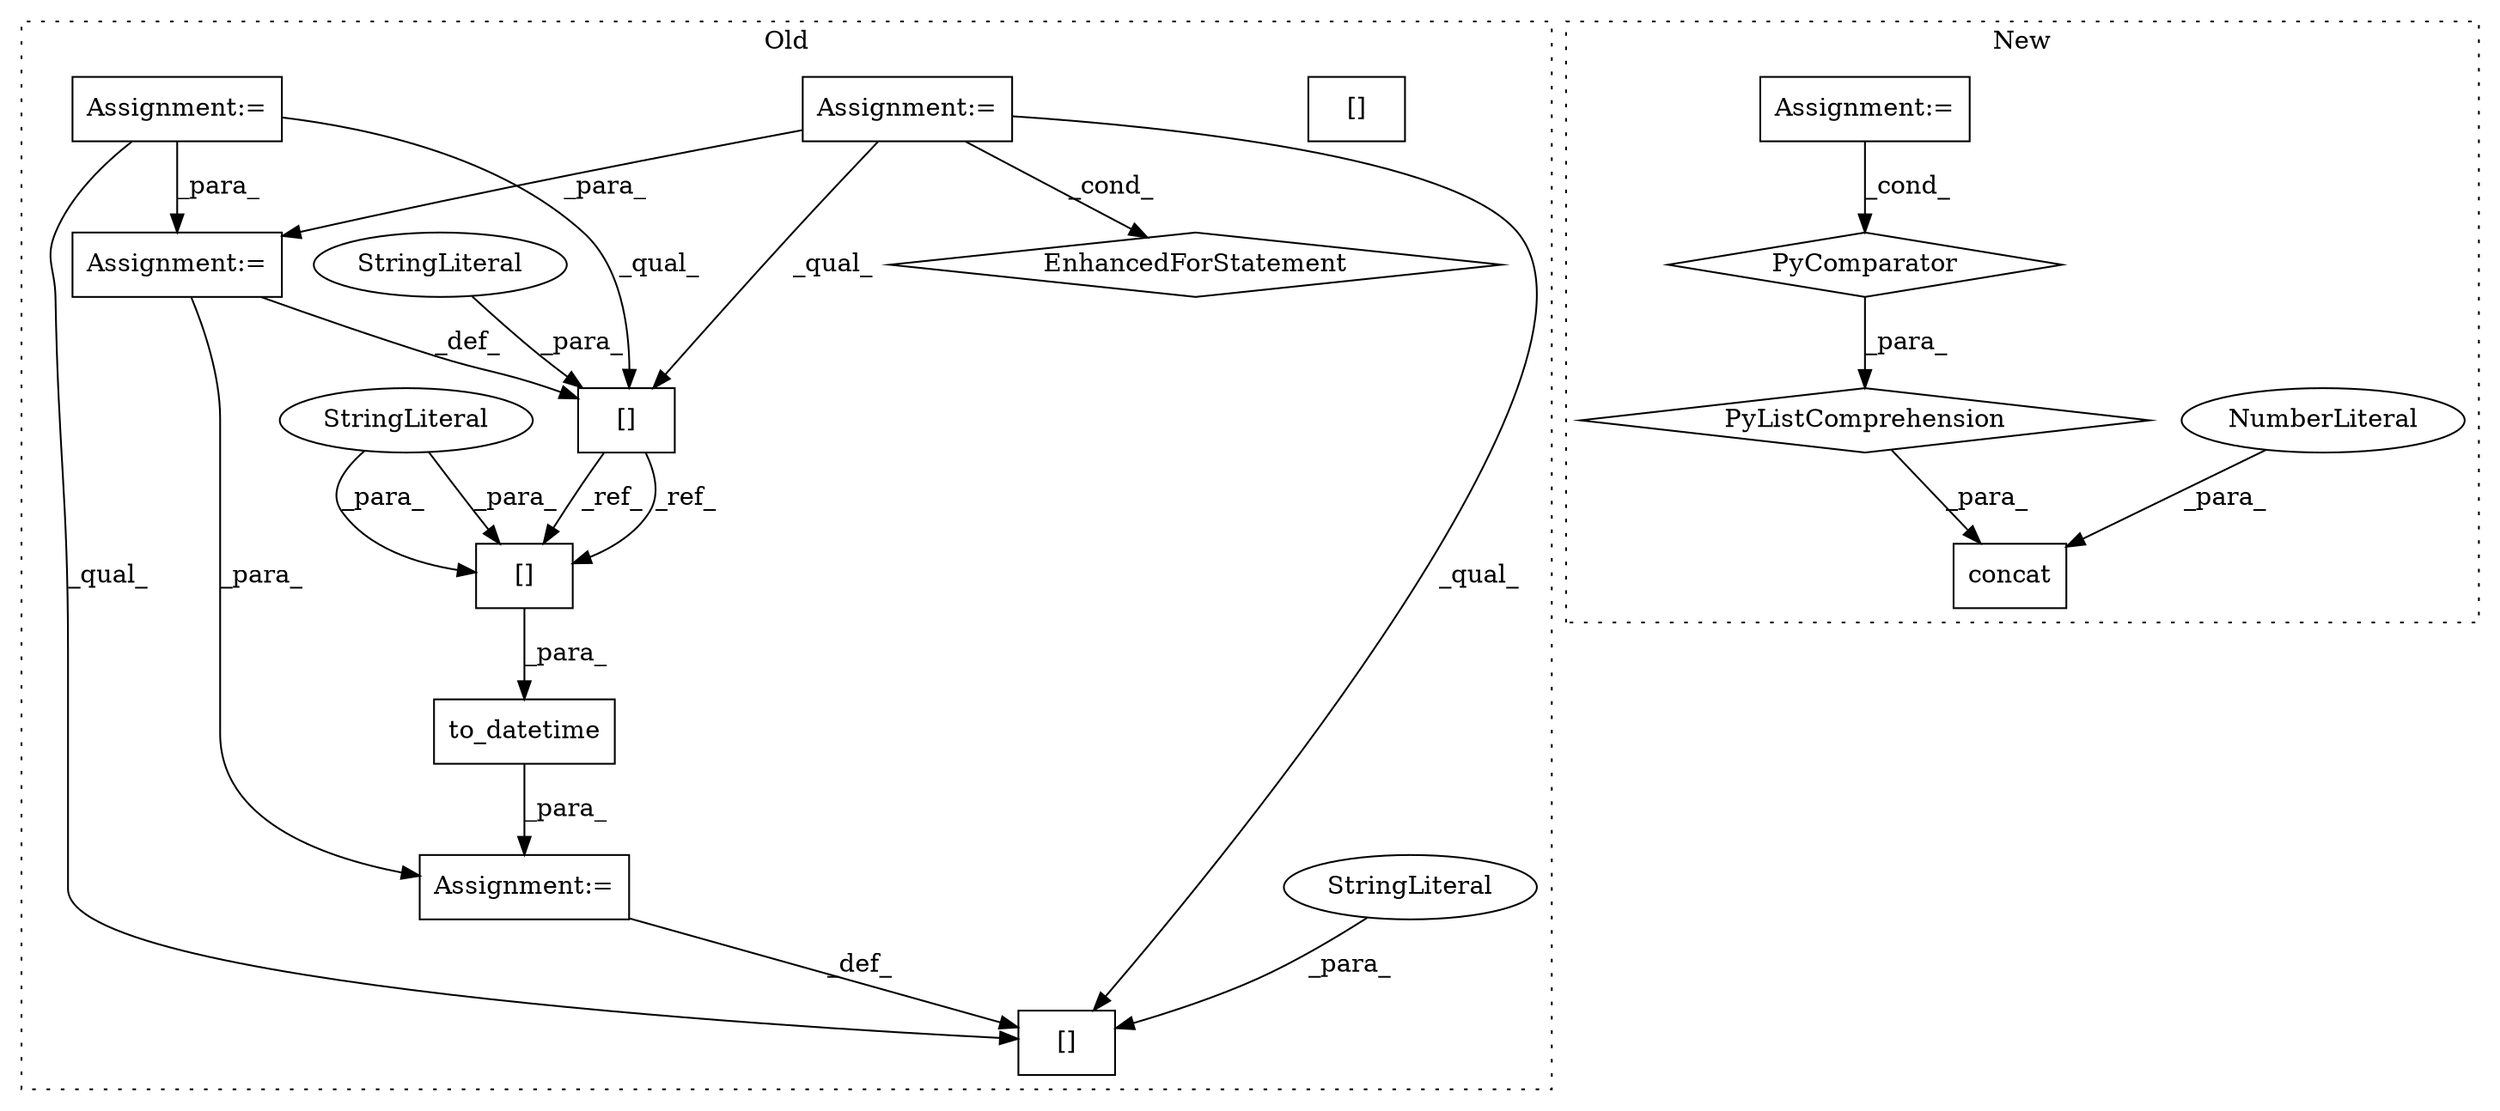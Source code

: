 digraph G {
subgraph cluster0 {
1 [label="to_datetime" a="32" s="6962,6986" l="12,1" shape="box"];
3 [label="Assignment:=" a="7" s="7048" l="1" shape="box"];
5 [label="[]" a="2" s="6867,6884" l="5,1" shape="box"];
7 [label="StringLiteral" a="45" s="6872" l="12" shape="ellipse"];
8 [label="[]" a="2" s="7036,7047" l="5,1" shape="box"];
9 [label="StringLiteral" a="45" s="7041" l="6" shape="ellipse"];
10 [label="[]" a="2" s="6974,6985" l="5,1" shape="box"];
11 [label="StringLiteral" a="45" s="6979" l="6" shape="ellipse"];
14 [label="Assignment:=" a="7" s="6519,6591" l="57,2" shape="box"];
15 [label="EnhancedForStatement" a="70" s="6519,6591" l="57,2" shape="diamond"];
16 [label="Assignment:=" a="7" s="6885" l="1" shape="box"];
17 [label="Assignment:=" a="7" s="6492" l="1" shape="box"];
18 [label="[]" a="2" s="6974,6985" l="5,1" shape="box"];
label = "Old";
style="dotted";
}
subgraph cluster1 {
2 [label="concat" a="32" s="6434,6629" l="20,1" shape="box"];
4 [label="NumberLiteral" a="34" s="6628" l="1" shape="ellipse"];
6 [label="PyListComprehension" a="109" s="6454" l="179" shape="diamond"];
12 [label="PyComparator" a="113" s="6602" l="23" shape="diamond"];
13 [label="Assignment:=" a="7" s="6602" l="23" shape="box"];
label = "New";
style="dotted";
}
1 -> 3 [label="_para_"];
3 -> 8 [label="_def_"];
4 -> 2 [label="_para_"];
5 -> 18 [label="_ref_"];
5 -> 18 [label="_ref_"];
6 -> 2 [label="_para_"];
7 -> 5 [label="_para_"];
9 -> 8 [label="_para_"];
11 -> 18 [label="_para_"];
11 -> 18 [label="_para_"];
12 -> 6 [label="_para_"];
13 -> 12 [label="_cond_"];
14 -> 8 [label="_qual_"];
14 -> 15 [label="_cond_"];
14 -> 5 [label="_qual_"];
14 -> 16 [label="_para_"];
16 -> 3 [label="_para_"];
16 -> 5 [label="_def_"];
17 -> 8 [label="_qual_"];
17 -> 5 [label="_qual_"];
17 -> 16 [label="_para_"];
18 -> 1 [label="_para_"];
}